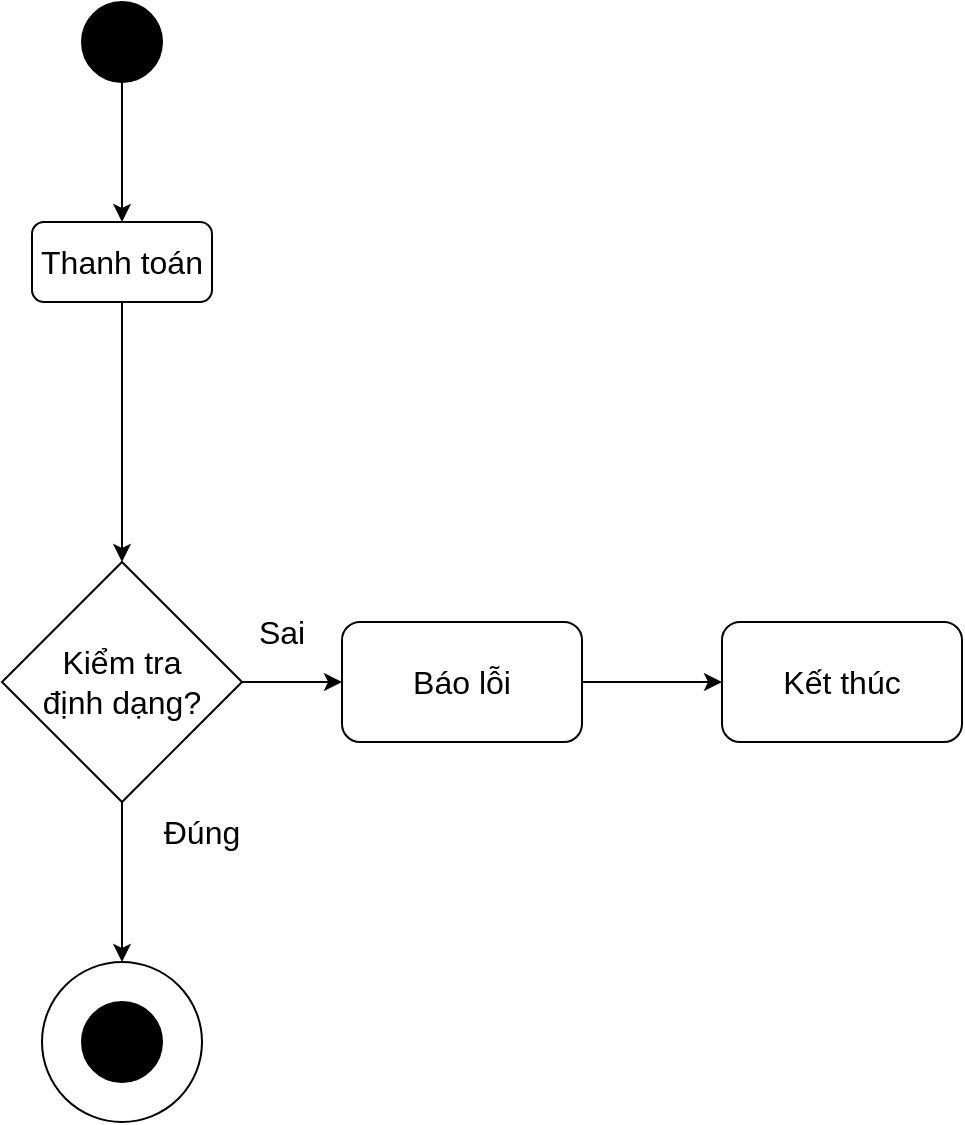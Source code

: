 <mxfile version="21.1.2" type="device">
  <diagram name="Page-1" id="VIa9-E2V-6sn-vR58XaA">
    <mxGraphModel dx="1036" dy="614" grid="1" gridSize="10" guides="1" tooltips="1" connect="1" arrows="1" fold="1" page="1" pageScale="1" pageWidth="850" pageHeight="1100" math="0" shadow="0">
      <root>
        <mxCell id="0" />
        <mxCell id="1" parent="0" />
        <mxCell id="2ViBAXRwjiHq-MBiJ4nX-1" value="" style="endArrow=classic;html=1;rounded=0;exitX=0.5;exitY=1;exitDx=0;exitDy=0;entryX=0.5;entryY=0;entryDx=0;entryDy=0;" parent="1" edge="1">
          <mxGeometry width="50" height="50" relative="1" as="geometry">
            <mxPoint x="420" y="40" as="sourcePoint" />
            <mxPoint x="420" y="110" as="targetPoint" />
          </mxGeometry>
        </mxCell>
        <mxCell id="2ViBAXRwjiHq-MBiJ4nX-6" value="" style="ellipse;whiteSpace=wrap;html=1;aspect=fixed;fillColor=#000000;fillStyle=auto;" parent="1" vertex="1">
          <mxGeometry x="400" width="40" height="40" as="geometry" />
        </mxCell>
        <mxCell id="2ViBAXRwjiHq-MBiJ4nX-7" value="Thanh toán" style="rounded=1;whiteSpace=wrap;html=1;fontSize=16;" parent="1" vertex="1">
          <mxGeometry x="375" y="110" width="90" height="40" as="geometry" />
        </mxCell>
        <mxCell id="2ViBAXRwjiHq-MBiJ4nX-9" value="Kết thúc" style="rounded=1;whiteSpace=wrap;html=1;fontSize=16;" parent="1" vertex="1">
          <mxGeometry x="720" y="310" width="120" height="60" as="geometry" />
        </mxCell>
        <mxCell id="2ViBAXRwjiHq-MBiJ4nX-10" value="Báo lỗi" style="rounded=1;whiteSpace=wrap;html=1;fontSize=16;" parent="1" vertex="1">
          <mxGeometry x="530" y="310" width="120" height="60" as="geometry" />
        </mxCell>
        <mxCell id="2ViBAXRwjiHq-MBiJ4nX-11" value="" style="endArrow=classic;html=1;rounded=0;exitX=1;exitY=0.5;exitDx=0;exitDy=0;entryX=0;entryY=0.5;entryDx=0;entryDy=0;" parent="1" source="2ViBAXRwjiHq-MBiJ4nX-10" target="2ViBAXRwjiHq-MBiJ4nX-9" edge="1">
          <mxGeometry width="50" height="50" relative="1" as="geometry">
            <mxPoint x="400" y="180" as="sourcePoint" />
            <mxPoint x="450" y="130" as="targetPoint" />
          </mxGeometry>
        </mxCell>
        <mxCell id="2ViBAXRwjiHq-MBiJ4nX-12" value="" style="endArrow=classic;html=1;rounded=0;exitX=0.5;exitY=1;exitDx=0;exitDy=0;" parent="1" source="2ViBAXRwjiHq-MBiJ4nX-7" edge="1">
          <mxGeometry width="50" height="50" relative="1" as="geometry">
            <mxPoint x="400" y="340" as="sourcePoint" />
            <mxPoint x="420" y="280" as="targetPoint" />
          </mxGeometry>
        </mxCell>
        <mxCell id="L4Ycal08s5T_O-DgvIdH-1" value="Kiểm tra&lt;br style=&quot;font-size: 16px;&quot;&gt;định dạng?" style="rhombus;whiteSpace=wrap;html=1;fontSize=16;" vertex="1" parent="1">
          <mxGeometry x="360" y="280" width="120" height="120" as="geometry" />
        </mxCell>
        <mxCell id="L4Ycal08s5T_O-DgvIdH-2" value="" style="endArrow=classic;html=1;rounded=0;exitX=1;exitY=0.5;exitDx=0;exitDy=0;entryX=0;entryY=0.5;entryDx=0;entryDy=0;" edge="1" parent="1" source="L4Ycal08s5T_O-DgvIdH-1" target="2ViBAXRwjiHq-MBiJ4nX-10">
          <mxGeometry width="50" height="50" relative="1" as="geometry">
            <mxPoint x="400" y="340" as="sourcePoint" />
            <mxPoint x="450" y="290" as="targetPoint" />
          </mxGeometry>
        </mxCell>
        <mxCell id="L4Ycal08s5T_O-DgvIdH-3" value="Sai" style="text;html=1;strokeColor=none;fillColor=none;align=center;verticalAlign=middle;whiteSpace=wrap;rounded=0;fontSize=16;" vertex="1" parent="1">
          <mxGeometry x="470" y="300" width="60" height="30" as="geometry" />
        </mxCell>
        <mxCell id="L4Ycal08s5T_O-DgvIdH-4" value="" style="endArrow=classic;html=1;rounded=0;exitX=0.5;exitY=1;exitDx=0;exitDy=0;" edge="1" parent="1" source="L4Ycal08s5T_O-DgvIdH-1">
          <mxGeometry width="50" height="50" relative="1" as="geometry">
            <mxPoint x="400" y="440" as="sourcePoint" />
            <mxPoint x="420" y="480" as="targetPoint" />
          </mxGeometry>
        </mxCell>
        <mxCell id="L4Ycal08s5T_O-DgvIdH-5" value="Đúng" style="text;html=1;strokeColor=none;fillColor=none;align=center;verticalAlign=middle;whiteSpace=wrap;rounded=0;fontSize=16;" vertex="1" parent="1">
          <mxGeometry x="430" y="400" width="60" height="30" as="geometry" />
        </mxCell>
        <mxCell id="L4Ycal08s5T_O-DgvIdH-6" value="" style="ellipse;whiteSpace=wrap;html=1;aspect=fixed;" vertex="1" parent="1">
          <mxGeometry x="380" y="480" width="80" height="80" as="geometry" />
        </mxCell>
        <mxCell id="L4Ycal08s5T_O-DgvIdH-7" value="" style="ellipse;whiteSpace=wrap;html=1;aspect=fixed;fillColor=#000000;fillStyle=auto;" vertex="1" parent="1">
          <mxGeometry x="400" y="500" width="40" height="40" as="geometry" />
        </mxCell>
      </root>
    </mxGraphModel>
  </diagram>
</mxfile>
